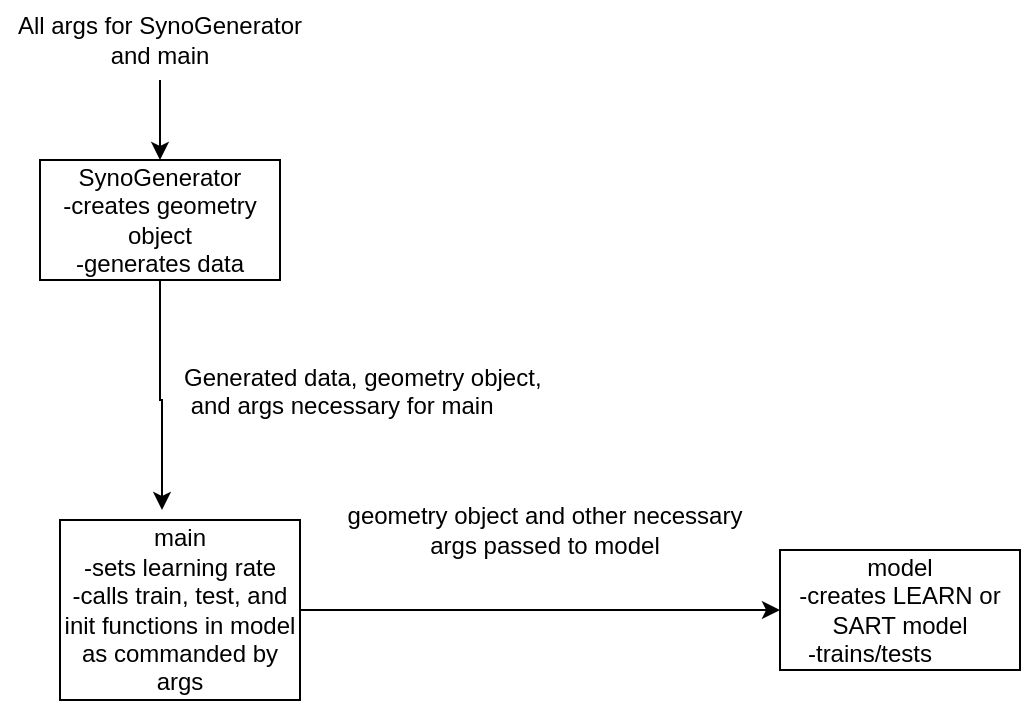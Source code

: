 <mxfile version="11.0.4" type="github"><diagram id="JnKzf_S5kvRBqFI6zpVl" name="Page-1"><mxGraphModel dx="556" dy="750" grid="1" gridSize="10" guides="1" tooltips="1" connect="1" arrows="1" fold="1" page="1" pageScale="1" pageWidth="850" pageHeight="1100" math="0" shadow="0"><root><mxCell id="0"/><mxCell id="1" parent="0"/><mxCell id="D-p1SobVZq2gElfKlZkb-6" style="edgeStyle=orthogonalEdgeStyle;rounded=0;orthogonalLoop=1;jettySize=auto;html=1;exitX=0.5;exitY=1;exitDx=0;exitDy=0;entryX=0.425;entryY=-0.056;entryDx=0;entryDy=0;entryPerimeter=0;" edge="1" parent="1" source="D-p1SobVZq2gElfKlZkb-1" target="D-p1SobVZq2gElfKlZkb-8"><mxGeometry relative="1" as="geometry"/></mxCell><mxCell id="D-p1SobVZq2gElfKlZkb-1" value="SynoGenerator&lt;br&gt;-creates geometry object&lt;br&gt;-generates data" style="rounded=0;whiteSpace=wrap;html=1;" vertex="1" parent="1"><mxGeometry x="30" y="130" width="120" height="60" as="geometry"/></mxCell><mxCell id="D-p1SobVZq2gElfKlZkb-3" style="edgeStyle=orthogonalEdgeStyle;rounded=0;orthogonalLoop=1;jettySize=auto;html=1;entryX=0.5;entryY=0;entryDx=0;entryDy=0;" edge="1" parent="1" source="D-p1SobVZq2gElfKlZkb-2" target="D-p1SobVZq2gElfKlZkb-1"><mxGeometry relative="1" as="geometry"/></mxCell><mxCell id="D-p1SobVZq2gElfKlZkb-2" value="All args for SynoGenerator and main" style="text;html=1;strokeColor=none;fillColor=none;align=center;verticalAlign=middle;whiteSpace=wrap;rounded=0;" vertex="1" parent="1"><mxGeometry x="10" y="50" width="160" height="40" as="geometry"/></mxCell><mxCell id="D-p1SobVZq2gElfKlZkb-5" value="Generated data, geometry object,&lt;br&gt;&amp;nbsp;and args necessary for main" style="text;html=1;resizable=0;points=[];autosize=1;align=left;verticalAlign=top;spacingTop=-4;" vertex="1" parent="1"><mxGeometry x="100" y="229" width="190" height="30" as="geometry"/></mxCell><mxCell id="D-p1SobVZq2gElfKlZkb-11" value="" style="edgeStyle=orthogonalEdgeStyle;rounded=0;orthogonalLoop=1;jettySize=auto;html=1;" edge="1" parent="1" source="D-p1SobVZq2gElfKlZkb-8" target="D-p1SobVZq2gElfKlZkb-10"><mxGeometry relative="1" as="geometry"/></mxCell><mxCell id="D-p1SobVZq2gElfKlZkb-8" value="main&lt;br&gt;-sets learning rate&lt;br&gt;-calls train, test, and init functions in model as commanded by args" style="rounded=0;whiteSpace=wrap;html=1;" vertex="1" parent="1"><mxGeometry x="40" y="310" width="120" height="90" as="geometry"/></mxCell><mxCell id="D-p1SobVZq2gElfKlZkb-10" value="model&lt;br&gt;-creates LEARN or SART model&lt;br&gt;-trains/tests&amp;nbsp; &amp;nbsp; &amp;nbsp; &amp;nbsp; &amp;nbsp;" style="rounded=0;whiteSpace=wrap;html=1;" vertex="1" parent="1"><mxGeometry x="400" y="325" width="120" height="60" as="geometry"/></mxCell><mxCell id="D-p1SobVZq2gElfKlZkb-12" value="geometry object and other necessary args passed to model" style="text;html=1;strokeColor=none;fillColor=none;align=center;verticalAlign=middle;whiteSpace=wrap;rounded=0;" vertex="1" parent="1"><mxGeometry x="180" y="297.5" width="205" height="35" as="geometry"/></mxCell></root></mxGraphModel></diagram></mxfile>